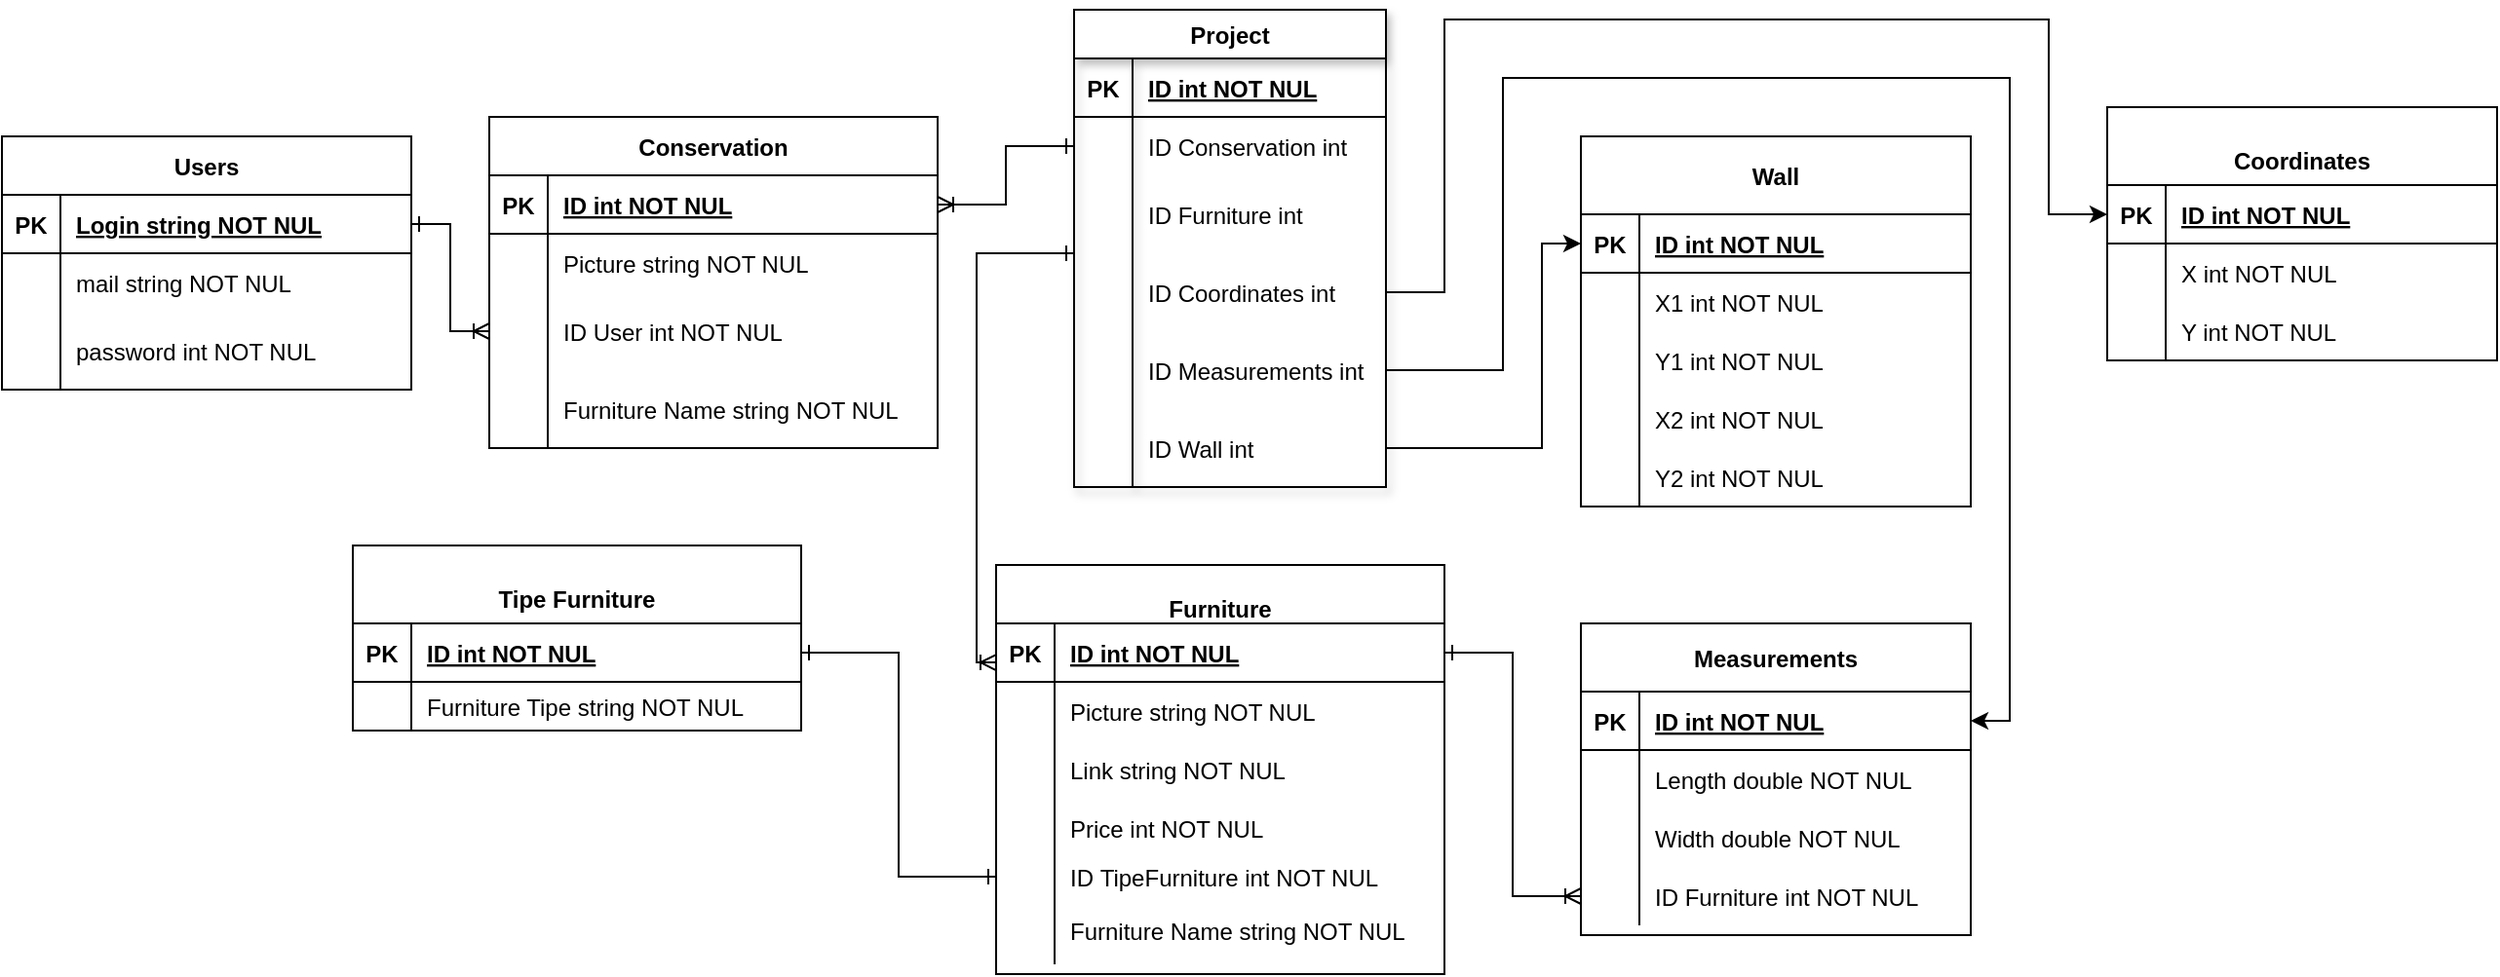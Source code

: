 <mxfile version="14.6.11" type="device"><diagram id="_XAyuAAAo2Tz-1nkAXX3" name="Page-1"><mxGraphModel dx="2310" dy="701" grid="1" gridSize="10" guides="1" tooltips="1" connect="1" arrows="1" fold="1" page="1" pageScale="1" pageWidth="827" pageHeight="1169" math="0" shadow="0"><root><mxCell id="0"/><mxCell id="1" parent="0"/><mxCell id="U6Hxsd1dsE_111uL6ENr-15" value="Project" style="shape=table;startSize=25;container=1;collapsible=1;childLayout=tableLayout;fixedRows=1;rowLines=0;fontStyle=1;align=center;resizeLast=1;shadow=1;" parent="1" vertex="1"><mxGeometry x="-220" y="215" width="160" height="245" as="geometry"><mxRectangle x="-220" y="245" width="70" height="25" as="alternateBounds"/></mxGeometry></mxCell><mxCell id="U6Hxsd1dsE_111uL6ENr-16" value="" style="shape=partialRectangle;collapsible=0;dropTarget=0;pointerEvents=0;fillColor=none;top=0;left=0;bottom=1;right=0;points=[[0,0.5],[1,0.5]];portConstraint=eastwest;" parent="U6Hxsd1dsE_111uL6ENr-15" vertex="1"><mxGeometry y="25" width="160" height="30" as="geometry"/></mxCell><mxCell id="U6Hxsd1dsE_111uL6ENr-17" value="PK" style="shape=partialRectangle;connectable=0;fillColor=none;top=0;left=0;bottom=0;right=0;fontStyle=1;overflow=hidden;" parent="U6Hxsd1dsE_111uL6ENr-16" vertex="1"><mxGeometry width="30.0" height="30" as="geometry"/></mxCell><mxCell id="U6Hxsd1dsE_111uL6ENr-18" value="ID int NOT NUL" style="shape=partialRectangle;connectable=0;fillColor=none;top=0;left=0;bottom=0;right=0;align=left;spacingLeft=6;fontStyle=5;overflow=hidden;" parent="U6Hxsd1dsE_111uL6ENr-16" vertex="1"><mxGeometry x="30.0" width="130.0" height="30" as="geometry"/></mxCell><mxCell id="U6Hxsd1dsE_111uL6ENr-19" value="" style="shape=partialRectangle;collapsible=0;dropTarget=0;pointerEvents=0;fillColor=none;top=0;left=0;bottom=0;right=0;points=[[0,0.5],[1,0.5]];portConstraint=eastwest;" parent="U6Hxsd1dsE_111uL6ENr-15" vertex="1"><mxGeometry y="55" width="160" height="30" as="geometry"/></mxCell><mxCell id="U6Hxsd1dsE_111uL6ENr-20" value="" style="shape=partialRectangle;connectable=0;fillColor=none;top=0;left=0;bottom=0;right=0;editable=1;overflow=hidden;" parent="U6Hxsd1dsE_111uL6ENr-19" vertex="1"><mxGeometry width="30.0" height="30" as="geometry"/></mxCell><mxCell id="U6Hxsd1dsE_111uL6ENr-21" value="ID Сonservation int " style="shape=partialRectangle;connectable=0;fillColor=none;top=0;left=0;bottom=0;right=0;align=left;spacingLeft=6;overflow=hidden;" parent="U6Hxsd1dsE_111uL6ENr-19" vertex="1"><mxGeometry x="30.0" width="130.0" height="30" as="geometry"/></mxCell><mxCell id="U6Hxsd1dsE_111uL6ENr-22" value="" style="shape=partialRectangle;collapsible=0;dropTarget=0;pointerEvents=0;fillColor=none;top=0;left=0;bottom=0;right=0;points=[[0,0.5],[1,0.5]];portConstraint=eastwest;" parent="U6Hxsd1dsE_111uL6ENr-15" vertex="1"><mxGeometry y="85" width="160" height="40" as="geometry"/></mxCell><mxCell id="U6Hxsd1dsE_111uL6ENr-23" value="" style="shape=partialRectangle;connectable=0;fillColor=none;top=0;left=0;bottom=0;right=0;editable=1;overflow=hidden;" parent="U6Hxsd1dsE_111uL6ENr-22" vertex="1"><mxGeometry width="30.0" height="40" as="geometry"/></mxCell><mxCell id="U6Hxsd1dsE_111uL6ENr-24" value="ID Furniture int " style="shape=partialRectangle;connectable=0;fillColor=none;top=0;left=0;bottom=0;right=0;align=left;spacingLeft=6;overflow=hidden;" parent="U6Hxsd1dsE_111uL6ENr-22" vertex="1"><mxGeometry x="30.0" width="130.0" height="40" as="geometry"/></mxCell><mxCell id="W2tAGeLaeQ-cPnmrPn_f-36" value="" style="shape=partialRectangle;collapsible=0;dropTarget=0;pointerEvents=0;fillColor=none;top=0;left=0;bottom=0;right=0;points=[[0,0.5],[1,0.5]];portConstraint=eastwest;" vertex="1" parent="U6Hxsd1dsE_111uL6ENr-15"><mxGeometry y="125" width="160" height="40" as="geometry"/></mxCell><mxCell id="W2tAGeLaeQ-cPnmrPn_f-37" value="" style="shape=partialRectangle;connectable=0;fillColor=none;top=0;left=0;bottom=0;right=0;editable=1;overflow=hidden;" vertex="1" parent="W2tAGeLaeQ-cPnmrPn_f-36"><mxGeometry width="30" height="40" as="geometry"/></mxCell><mxCell id="W2tAGeLaeQ-cPnmrPn_f-38" value="ID Сoordinates int" style="shape=partialRectangle;connectable=0;fillColor=none;top=0;left=0;bottom=0;right=0;align=left;spacingLeft=6;overflow=hidden;" vertex="1" parent="W2tAGeLaeQ-cPnmrPn_f-36"><mxGeometry x="30" width="130" height="40" as="geometry"/></mxCell><mxCell id="U6Hxsd1dsE_111uL6ENr-25" value="" style="shape=partialRectangle;collapsible=0;dropTarget=0;pointerEvents=0;fillColor=none;top=0;left=0;bottom=0;right=0;points=[[0,0.5],[1,0.5]];portConstraint=eastwest;" parent="U6Hxsd1dsE_111uL6ENr-15" vertex="1"><mxGeometry y="165" width="160" height="40" as="geometry"/></mxCell><mxCell id="U6Hxsd1dsE_111uL6ENr-26" value="" style="shape=partialRectangle;connectable=0;fillColor=none;top=0;left=0;bottom=0;right=0;editable=1;overflow=hidden;" parent="U6Hxsd1dsE_111uL6ENr-25" vertex="1"><mxGeometry width="30.0" height="40" as="geometry"/></mxCell><mxCell id="U6Hxsd1dsE_111uL6ENr-27" value="ID Measurements int" style="shape=partialRectangle;connectable=0;fillColor=none;top=0;left=0;bottom=0;right=0;align=left;spacingLeft=6;overflow=hidden;" parent="U6Hxsd1dsE_111uL6ENr-25" vertex="1"><mxGeometry x="30.0" width="130.0" height="40" as="geometry"/></mxCell><mxCell id="U6Hxsd1dsE_111uL6ENr-87" value="" style="shape=partialRectangle;collapsible=0;dropTarget=0;pointerEvents=0;fillColor=none;top=0;left=0;bottom=0;right=0;points=[[0,0.5],[1,0.5]];portConstraint=eastwest;" parent="U6Hxsd1dsE_111uL6ENr-15" vertex="1"><mxGeometry y="205" width="160" height="40" as="geometry"/></mxCell><mxCell id="U6Hxsd1dsE_111uL6ENr-88" value="" style="shape=partialRectangle;connectable=0;fillColor=none;top=0;left=0;bottom=0;right=0;editable=1;overflow=hidden;" parent="U6Hxsd1dsE_111uL6ENr-87" vertex="1"><mxGeometry width="30" height="40" as="geometry"/></mxCell><mxCell id="U6Hxsd1dsE_111uL6ENr-89" value="ID Wall int" style="shape=partialRectangle;connectable=0;fillColor=none;top=0;left=0;bottom=0;right=0;align=left;spacingLeft=6;overflow=hidden;" parent="U6Hxsd1dsE_111uL6ENr-87" vertex="1"><mxGeometry x="30" width="130" height="40" as="geometry"/></mxCell><mxCell id="899BhyyL_VmrjB6hRSoe-6" value="Users" style="shape=table;startSize=30;container=1;collapsible=1;childLayout=tableLayout;fixedRows=1;rowLines=0;fontStyle=1;align=center;resizeLast=1;" parent="1" vertex="1"><mxGeometry x="-770" y="280" width="210" height="130" as="geometry"/></mxCell><mxCell id="899BhyyL_VmrjB6hRSoe-7" value="" style="shape=partialRectangle;collapsible=0;dropTarget=0;pointerEvents=0;fillColor=none;top=0;left=0;bottom=1;right=0;points=[[0,0.5],[1,0.5]];portConstraint=eastwest;" parent="899BhyyL_VmrjB6hRSoe-6" vertex="1"><mxGeometry y="30" width="210" height="30" as="geometry"/></mxCell><mxCell id="899BhyyL_VmrjB6hRSoe-8" value="PK" style="shape=partialRectangle;connectable=0;fillColor=none;top=0;left=0;bottom=0;right=0;fontStyle=1;overflow=hidden;" parent="899BhyyL_VmrjB6hRSoe-7" vertex="1"><mxGeometry width="30" height="30" as="geometry"/></mxCell><mxCell id="899BhyyL_VmrjB6hRSoe-9" value="Login string NOT NUL" style="shape=partialRectangle;connectable=0;fillColor=none;top=0;left=0;bottom=0;right=0;align=left;spacingLeft=6;fontStyle=5;overflow=hidden;" parent="899BhyyL_VmrjB6hRSoe-7" vertex="1"><mxGeometry x="30" width="180" height="30" as="geometry"/></mxCell><mxCell id="899BhyyL_VmrjB6hRSoe-10" value="" style="shape=partialRectangle;collapsible=0;dropTarget=0;pointerEvents=0;fillColor=none;top=0;left=0;bottom=0;right=0;points=[[0,0.5],[1,0.5]];portConstraint=eastwest;" parent="899BhyyL_VmrjB6hRSoe-6" vertex="1"><mxGeometry y="60" width="210" height="30" as="geometry"/></mxCell><mxCell id="899BhyyL_VmrjB6hRSoe-11" value="" style="shape=partialRectangle;connectable=0;fillColor=none;top=0;left=0;bottom=0;right=0;editable=1;overflow=hidden;" parent="899BhyyL_VmrjB6hRSoe-10" vertex="1"><mxGeometry width="30" height="30" as="geometry"/></mxCell><mxCell id="899BhyyL_VmrjB6hRSoe-12" value="mail string NOT NUL" style="shape=partialRectangle;connectable=0;fillColor=none;top=0;left=0;bottom=0;right=0;align=left;spacingLeft=6;overflow=hidden;" parent="899BhyyL_VmrjB6hRSoe-10" vertex="1"><mxGeometry x="30" width="180" height="30" as="geometry"/></mxCell><mxCell id="899BhyyL_VmrjB6hRSoe-153" value="" style="shape=partialRectangle;collapsible=0;dropTarget=0;pointerEvents=0;fillColor=none;top=0;left=0;bottom=0;right=0;points=[[0,0.5],[1,0.5]];portConstraint=eastwest;" parent="899BhyyL_VmrjB6hRSoe-6" vertex="1"><mxGeometry y="90" width="210" height="40" as="geometry"/></mxCell><mxCell id="899BhyyL_VmrjB6hRSoe-154" value="" style="shape=partialRectangle;connectable=0;fillColor=none;top=0;left=0;bottom=0;right=0;editable=1;overflow=hidden;" parent="899BhyyL_VmrjB6hRSoe-153" vertex="1"><mxGeometry width="30" height="40" as="geometry"/></mxCell><mxCell id="899BhyyL_VmrjB6hRSoe-155" value="password int NOT NUL" style="shape=partialRectangle;connectable=0;fillColor=none;top=0;left=0;bottom=0;right=0;align=left;spacingLeft=6;overflow=hidden;" parent="899BhyyL_VmrjB6hRSoe-153" vertex="1"><mxGeometry x="30" width="180" height="40" as="geometry"/></mxCell><mxCell id="899BhyyL_VmrjB6hRSoe-33" value="" style="shape=partialRectangle;collapsible=0;dropTarget=0;pointerEvents=0;fillColor=none;top=0;left=0;bottom=0;right=0;points=[[0,0.5],[1,0.5]];portConstraint=eastwest;" parent="1" vertex="1"><mxGeometry x="50" y="240" width="180" height="30" as="geometry"/></mxCell><mxCell id="izkROmx9gzyZHs71MVe_-22" value="&#10;Tipe Furniture" style="shape=table;startSize=40;container=1;collapsible=1;childLayout=tableLayout;fixedRows=1;rowLines=0;fontStyle=1;align=center;resizeLast=1;" parent="1" vertex="1"><mxGeometry x="-590" y="490" width="230" height="95" as="geometry"/></mxCell><mxCell id="izkROmx9gzyZHs71MVe_-23" value="" style="shape=partialRectangle;collapsible=0;dropTarget=0;pointerEvents=0;fillColor=none;top=0;left=0;bottom=1;right=0;points=[[0,0.5],[1,0.5]];portConstraint=eastwest;" parent="izkROmx9gzyZHs71MVe_-22" vertex="1"><mxGeometry y="40" width="230" height="30" as="geometry"/></mxCell><mxCell id="izkROmx9gzyZHs71MVe_-24" value="PK" style="shape=partialRectangle;connectable=0;fillColor=none;top=0;left=0;bottom=0;right=0;fontStyle=1;overflow=hidden;" parent="izkROmx9gzyZHs71MVe_-23" vertex="1"><mxGeometry width="30" height="30" as="geometry"/></mxCell><mxCell id="izkROmx9gzyZHs71MVe_-25" value="ID int NOT NUL" style="shape=partialRectangle;connectable=0;fillColor=none;top=0;left=0;bottom=0;right=0;align=left;spacingLeft=6;fontStyle=5;overflow=hidden;" parent="izkROmx9gzyZHs71MVe_-23" vertex="1"><mxGeometry x="30" width="200" height="30" as="geometry"/></mxCell><mxCell id="izkROmx9gzyZHs71MVe_-26" value="" style="shape=partialRectangle;collapsible=0;dropTarget=0;pointerEvents=0;fillColor=none;top=0;left=0;bottom=0;right=0;points=[[0,0.5],[1,0.5]];portConstraint=eastwest;" parent="izkROmx9gzyZHs71MVe_-22" vertex="1"><mxGeometry y="70" width="230" height="25" as="geometry"/></mxCell><mxCell id="izkROmx9gzyZHs71MVe_-27" value="" style="shape=partialRectangle;connectable=0;fillColor=none;top=0;left=0;bottom=0;right=0;editable=1;overflow=hidden;" parent="izkROmx9gzyZHs71MVe_-26" vertex="1"><mxGeometry width="30" height="25" as="geometry"/></mxCell><mxCell id="izkROmx9gzyZHs71MVe_-28" value="Furniture Tipe string NOT NUL" style="shape=partialRectangle;connectable=0;fillColor=none;top=0;left=0;bottom=0;right=0;align=left;spacingLeft=6;overflow=hidden;" parent="izkROmx9gzyZHs71MVe_-26" vertex="1"><mxGeometry x="30" width="200" height="25" as="geometry"/></mxCell><mxCell id="izkROmx9gzyZHs71MVe_-48" value="" style="shape=partialRectangle;connectable=0;fillColor=none;top=0;left=0;bottom=0;right=0;editable=1;overflow=hidden;" parent="1" vertex="1"><mxGeometry x="100" y="555" width="25.714" height="30" as="geometry"/></mxCell><mxCell id="izkROmx9gzyZHs71MVe_-49" value="&lt;br&gt;Furniture" style="shape=table;startSize=30;container=1;collapsible=1;childLayout=tableLayout;fixedRows=1;rowLines=0;fontStyle=1;align=center;resizeLast=1;whiteSpace=wrap;html=1;" parent="1" vertex="1"><mxGeometry x="-260" y="500" width="230" height="210" as="geometry"/></mxCell><mxCell id="izkROmx9gzyZHs71MVe_-50" value="" style="shape=partialRectangle;collapsible=0;dropTarget=0;pointerEvents=0;fillColor=none;top=0;left=0;bottom=1;right=0;points=[[0,0.5],[1,0.5]];portConstraint=eastwest;" parent="izkROmx9gzyZHs71MVe_-49" vertex="1"><mxGeometry y="30" width="230" height="30" as="geometry"/></mxCell><mxCell id="izkROmx9gzyZHs71MVe_-51" value="PK" style="shape=partialRectangle;connectable=0;fillColor=none;top=0;left=0;bottom=0;right=0;fontStyle=1;overflow=hidden;" parent="izkROmx9gzyZHs71MVe_-50" vertex="1"><mxGeometry width="30" height="30" as="geometry"/></mxCell><mxCell id="izkROmx9gzyZHs71MVe_-52" value="ID int NOT NUL" style="shape=partialRectangle;connectable=0;fillColor=none;top=0;left=0;bottom=0;right=0;align=left;spacingLeft=6;fontStyle=5;overflow=hidden;" parent="izkROmx9gzyZHs71MVe_-50" vertex="1"><mxGeometry x="30" width="200" height="30" as="geometry"/></mxCell><mxCell id="izkROmx9gzyZHs71MVe_-53" value="" style="shape=partialRectangle;collapsible=0;dropTarget=0;pointerEvents=0;fillColor=none;top=0;left=0;bottom=0;right=0;points=[[0,0.5],[1,0.5]];portConstraint=eastwest;" parent="izkROmx9gzyZHs71MVe_-49" vertex="1"><mxGeometry y="60" width="230" height="30" as="geometry"/></mxCell><mxCell id="izkROmx9gzyZHs71MVe_-54" value="" style="shape=partialRectangle;connectable=0;fillColor=none;top=0;left=0;bottom=0;right=0;editable=1;overflow=hidden;" parent="izkROmx9gzyZHs71MVe_-53" vertex="1"><mxGeometry width="30" height="30" as="geometry"/></mxCell><mxCell id="izkROmx9gzyZHs71MVe_-55" value="Picture string NOT NUL" style="shape=partialRectangle;connectable=0;fillColor=none;top=0;left=0;bottom=0;right=0;align=left;spacingLeft=6;overflow=hidden;" parent="izkROmx9gzyZHs71MVe_-53" vertex="1"><mxGeometry x="30" width="200" height="30" as="geometry"/></mxCell><mxCell id="izkROmx9gzyZHs71MVe_-56" value="" style="shape=partialRectangle;collapsible=0;dropTarget=0;pointerEvents=0;fillColor=none;top=0;left=0;bottom=0;right=0;points=[[0,0.5],[1,0.5]];portConstraint=eastwest;" parent="izkROmx9gzyZHs71MVe_-49" vertex="1"><mxGeometry y="90" width="230" height="30" as="geometry"/></mxCell><mxCell id="izkROmx9gzyZHs71MVe_-57" value="" style="shape=partialRectangle;connectable=0;fillColor=none;top=0;left=0;bottom=0;right=0;editable=1;overflow=hidden;" parent="izkROmx9gzyZHs71MVe_-56" vertex="1"><mxGeometry width="30" height="30" as="geometry"/></mxCell><mxCell id="izkROmx9gzyZHs71MVe_-58" value="Link string NOT NUL" style="shape=partialRectangle;connectable=0;fillColor=none;top=0;left=0;bottom=0;right=0;align=left;spacingLeft=6;overflow=hidden;" parent="izkROmx9gzyZHs71MVe_-56" vertex="1"><mxGeometry x="30" width="200" height="30" as="geometry"/></mxCell><mxCell id="izkROmx9gzyZHs71MVe_-59" value="" style="shape=partialRectangle;collapsible=0;dropTarget=0;pointerEvents=0;fillColor=none;top=0;left=0;bottom=0;right=0;points=[[0,0.5],[1,0.5]];portConstraint=eastwest;" parent="izkROmx9gzyZHs71MVe_-49" vertex="1"><mxGeometry y="120" width="230" height="30" as="geometry"/></mxCell><mxCell id="izkROmx9gzyZHs71MVe_-60" value="" style="shape=partialRectangle;connectable=0;fillColor=none;top=0;left=0;bottom=0;right=0;editable=1;overflow=hidden;" parent="izkROmx9gzyZHs71MVe_-59" vertex="1"><mxGeometry width="30" height="30" as="geometry"/></mxCell><mxCell id="izkROmx9gzyZHs71MVe_-61" value="Price int NOT NUL" style="shape=partialRectangle;connectable=0;fillColor=none;top=0;left=0;bottom=0;right=0;align=left;spacingLeft=6;overflow=hidden;" parent="izkROmx9gzyZHs71MVe_-59" vertex="1"><mxGeometry x="30" width="200" height="30" as="geometry"/></mxCell><mxCell id="izkROmx9gzyZHs71MVe_-82" value="" style="shape=partialRectangle;collapsible=0;dropTarget=0;pointerEvents=0;fillColor=none;top=0;left=0;bottom=0;right=0;points=[[0,0.5],[1,0.5]];portConstraint=eastwest;" parent="izkROmx9gzyZHs71MVe_-49" vertex="1"><mxGeometry y="150" width="230" height="20" as="geometry"/></mxCell><mxCell id="izkROmx9gzyZHs71MVe_-83" value="" style="shape=partialRectangle;connectable=0;fillColor=none;top=0;left=0;bottom=0;right=0;editable=1;overflow=hidden;" parent="izkROmx9gzyZHs71MVe_-82" vertex="1"><mxGeometry width="30" height="20" as="geometry"/></mxCell><mxCell id="izkROmx9gzyZHs71MVe_-84" value="ID TipeFurniture int NOT NUL" style="shape=partialRectangle;connectable=0;fillColor=none;top=0;left=0;bottom=0;right=0;align=left;spacingLeft=6;overflow=hidden;" parent="izkROmx9gzyZHs71MVe_-82" vertex="1"><mxGeometry x="30" width="200" height="20" as="geometry"/></mxCell><mxCell id="izkROmx9gzyZHs71MVe_-62" value="" style="shape=partialRectangle;collapsible=0;dropTarget=0;pointerEvents=0;fillColor=none;top=0;left=0;bottom=0;right=0;points=[[0,0.5],[1,0.5]];portConstraint=eastwest;" parent="izkROmx9gzyZHs71MVe_-49" vertex="1"><mxGeometry y="170" width="230" height="35" as="geometry"/></mxCell><mxCell id="izkROmx9gzyZHs71MVe_-63" value="" style="shape=partialRectangle;connectable=0;fillColor=none;top=0;left=0;bottom=0;right=0;editable=1;overflow=hidden;" parent="izkROmx9gzyZHs71MVe_-62" vertex="1"><mxGeometry width="30" height="35" as="geometry"/></mxCell><mxCell id="izkROmx9gzyZHs71MVe_-64" value="Furniture Name string NOT NUL" style="shape=partialRectangle;connectable=0;fillColor=none;top=0;left=0;bottom=0;right=0;align=left;spacingLeft=6;overflow=hidden;" parent="izkROmx9gzyZHs71MVe_-62" vertex="1"><mxGeometry x="30" width="200" height="35" as="geometry"/></mxCell><mxCell id="izkROmx9gzyZHs71MVe_-65" value="Measurements" style="shape=table;startSize=35;container=1;collapsible=1;childLayout=tableLayout;fixedRows=1;rowLines=0;fontStyle=1;align=center;resizeLast=1;" parent="1" vertex="1"><mxGeometry x="40" y="530" width="200" height="160" as="geometry"/></mxCell><mxCell id="izkROmx9gzyZHs71MVe_-66" value="" style="shape=partialRectangle;collapsible=0;dropTarget=0;pointerEvents=0;fillColor=none;top=0;left=0;bottom=1;right=0;points=[[0,0.5],[1,0.5]];portConstraint=eastwest;" parent="izkROmx9gzyZHs71MVe_-65" vertex="1"><mxGeometry y="35" width="200" height="30" as="geometry"/></mxCell><mxCell id="izkROmx9gzyZHs71MVe_-67" value="PK" style="shape=partialRectangle;connectable=0;fillColor=none;top=0;left=0;bottom=0;right=0;fontStyle=1;overflow=hidden;" parent="izkROmx9gzyZHs71MVe_-66" vertex="1"><mxGeometry width="30" height="30" as="geometry"/></mxCell><mxCell id="izkROmx9gzyZHs71MVe_-68" value="ID int NOT NUL" style="shape=partialRectangle;connectable=0;fillColor=none;top=0;left=0;bottom=0;right=0;align=left;spacingLeft=6;fontStyle=5;overflow=hidden;" parent="izkROmx9gzyZHs71MVe_-66" vertex="1"><mxGeometry x="30" width="170" height="30" as="geometry"/></mxCell><mxCell id="izkROmx9gzyZHs71MVe_-69" value="" style="shape=partialRectangle;collapsible=0;dropTarget=0;pointerEvents=0;fillColor=none;top=0;left=0;bottom=0;right=0;points=[[0,0.5],[1,0.5]];portConstraint=eastwest;" parent="izkROmx9gzyZHs71MVe_-65" vertex="1"><mxGeometry y="65" width="200" height="30" as="geometry"/></mxCell><mxCell id="izkROmx9gzyZHs71MVe_-70" value="" style="shape=partialRectangle;connectable=0;fillColor=none;top=0;left=0;bottom=0;right=0;editable=1;overflow=hidden;" parent="izkROmx9gzyZHs71MVe_-69" vertex="1"><mxGeometry width="30" height="30" as="geometry"/></mxCell><mxCell id="izkROmx9gzyZHs71MVe_-71" value="Length double NOT NUL" style="shape=partialRectangle;connectable=0;fillColor=none;top=0;left=0;bottom=0;right=0;align=left;spacingLeft=6;overflow=hidden;" parent="izkROmx9gzyZHs71MVe_-69" vertex="1"><mxGeometry x="30" width="170" height="30" as="geometry"/></mxCell><mxCell id="izkROmx9gzyZHs71MVe_-72" value="" style="shape=partialRectangle;collapsible=0;dropTarget=0;pointerEvents=0;fillColor=none;top=0;left=0;bottom=0;right=0;points=[[0,0.5],[1,0.5]];portConstraint=eastwest;" parent="izkROmx9gzyZHs71MVe_-65" vertex="1"><mxGeometry y="95" width="200" height="30" as="geometry"/></mxCell><mxCell id="izkROmx9gzyZHs71MVe_-73" value="" style="shape=partialRectangle;connectable=0;fillColor=none;top=0;left=0;bottom=0;right=0;editable=1;overflow=hidden;" parent="izkROmx9gzyZHs71MVe_-72" vertex="1"><mxGeometry width="30" height="30" as="geometry"/></mxCell><mxCell id="izkROmx9gzyZHs71MVe_-74" value="Width double NOT NUL" style="shape=partialRectangle;connectable=0;fillColor=none;top=0;left=0;bottom=0;right=0;align=left;spacingLeft=6;overflow=hidden;" parent="izkROmx9gzyZHs71MVe_-72" vertex="1"><mxGeometry x="30" width="170" height="30" as="geometry"/></mxCell><mxCell id="izkROmx9gzyZHs71MVe_-76" value="" style="shape=partialRectangle;collapsible=0;dropTarget=0;pointerEvents=0;fillColor=none;top=0;left=0;bottom=0;right=0;points=[[0,0.5],[1,0.5]];portConstraint=eastwest;" parent="izkROmx9gzyZHs71MVe_-65" vertex="1"><mxGeometry y="125" width="200" height="30" as="geometry"/></mxCell><mxCell id="izkROmx9gzyZHs71MVe_-77" value="" style="shape=partialRectangle;connectable=0;fillColor=none;top=0;left=0;bottom=0;right=0;editable=1;overflow=hidden;" parent="izkROmx9gzyZHs71MVe_-76" vertex="1"><mxGeometry width="30" height="30" as="geometry"/></mxCell><mxCell id="izkROmx9gzyZHs71MVe_-78" value="ID Furniture int NOT NUL" style="shape=partialRectangle;connectable=0;fillColor=none;top=0;left=0;bottom=0;right=0;align=left;spacingLeft=6;overflow=hidden;" parent="izkROmx9gzyZHs71MVe_-76" vertex="1"><mxGeometry x="30" width="170" height="30" as="geometry"/></mxCell><mxCell id="izkROmx9gzyZHs71MVe_-79" style="edgeStyle=orthogonalEdgeStyle;rounded=0;orthogonalLoop=1;jettySize=auto;html=1;entryX=1;entryY=0.5;entryDx=0;entryDy=0;startArrow=ERoneToMany;startFill=0;endArrow=ERone;endFill=0;" parent="1" source="izkROmx9gzyZHs71MVe_-76" target="izkROmx9gzyZHs71MVe_-50" edge="1"><mxGeometry relative="1" as="geometry"/></mxCell><mxCell id="izkROmx9gzyZHs71MVe_-88" style="edgeStyle=orthogonalEdgeStyle;rounded=0;orthogonalLoop=1;jettySize=auto;html=1;entryX=1;entryY=0.5;entryDx=0;entryDy=0;startArrow=ERone;startFill=0;endArrow=ERone;endFill=0;" parent="1" source="izkROmx9gzyZHs71MVe_-82" target="izkROmx9gzyZHs71MVe_-23" edge="1"><mxGeometry relative="1" as="geometry"/></mxCell><mxCell id="U6Hxsd1dsE_111uL6ENr-1" value="Сonservation" style="shape=table;startSize=30;container=1;collapsible=1;childLayout=tableLayout;fixedRows=1;rowLines=0;fontStyle=1;align=center;resizeLast=1;" parent="1" vertex="1"><mxGeometry x="-520" y="270" width="230" height="170" as="geometry"/></mxCell><mxCell id="U6Hxsd1dsE_111uL6ENr-2" value="" style="shape=partialRectangle;collapsible=0;dropTarget=0;pointerEvents=0;fillColor=none;top=0;left=0;bottom=1;right=0;points=[[0,0.5],[1,0.5]];portConstraint=eastwest;" parent="U6Hxsd1dsE_111uL6ENr-1" vertex="1"><mxGeometry y="30" width="230" height="30" as="geometry"/></mxCell><mxCell id="U6Hxsd1dsE_111uL6ENr-3" value="PK" style="shape=partialRectangle;connectable=0;fillColor=none;top=0;left=0;bottom=0;right=0;fontStyle=1;overflow=hidden;" parent="U6Hxsd1dsE_111uL6ENr-2" vertex="1"><mxGeometry width="30" height="30" as="geometry"/></mxCell><mxCell id="U6Hxsd1dsE_111uL6ENr-4" value="ID int NOT NUL" style="shape=partialRectangle;connectable=0;fillColor=none;top=0;left=0;bottom=0;right=0;align=left;spacingLeft=6;fontStyle=5;overflow=hidden;" parent="U6Hxsd1dsE_111uL6ENr-2" vertex="1"><mxGeometry x="30" width="200" height="30" as="geometry"/></mxCell><mxCell id="U6Hxsd1dsE_111uL6ENr-5" value="" style="shape=partialRectangle;collapsible=0;dropTarget=0;pointerEvents=0;fillColor=none;top=0;left=0;bottom=0;right=0;points=[[0,0.5],[1,0.5]];portConstraint=eastwest;" parent="U6Hxsd1dsE_111uL6ENr-1" vertex="1"><mxGeometry y="60" width="230" height="30" as="geometry"/></mxCell><mxCell id="U6Hxsd1dsE_111uL6ENr-6" value="" style="shape=partialRectangle;connectable=0;fillColor=none;top=0;left=0;bottom=0;right=0;editable=1;overflow=hidden;" parent="U6Hxsd1dsE_111uL6ENr-5" vertex="1"><mxGeometry width="30" height="30" as="geometry"/></mxCell><mxCell id="U6Hxsd1dsE_111uL6ENr-7" value="Picture string NOT NUL" style="shape=partialRectangle;connectable=0;fillColor=none;top=0;left=0;bottom=0;right=0;align=left;spacingLeft=6;overflow=hidden;" parent="U6Hxsd1dsE_111uL6ENr-5" vertex="1"><mxGeometry x="30" width="200" height="30" as="geometry"/></mxCell><mxCell id="U6Hxsd1dsE_111uL6ENr-8" value="" style="shape=partialRectangle;collapsible=0;dropTarget=0;pointerEvents=0;fillColor=none;top=0;left=0;bottom=0;right=0;points=[[0,0.5],[1,0.5]];portConstraint=eastwest;" parent="U6Hxsd1dsE_111uL6ENr-1" vertex="1"><mxGeometry y="90" width="230" height="40" as="geometry"/></mxCell><mxCell id="U6Hxsd1dsE_111uL6ENr-9" value="" style="shape=partialRectangle;connectable=0;fillColor=none;top=0;left=0;bottom=0;right=0;editable=1;overflow=hidden;" parent="U6Hxsd1dsE_111uL6ENr-8" vertex="1"><mxGeometry width="30" height="40" as="geometry"/></mxCell><mxCell id="U6Hxsd1dsE_111uL6ENr-10" value="ID User int NOT NUL" style="shape=partialRectangle;connectable=0;fillColor=none;top=0;left=0;bottom=0;right=0;align=left;spacingLeft=6;overflow=hidden;" parent="U6Hxsd1dsE_111uL6ENr-8" vertex="1"><mxGeometry x="30" width="200" height="40" as="geometry"/></mxCell><mxCell id="U6Hxsd1dsE_111uL6ENr-12" value="" style="shape=partialRectangle;collapsible=0;dropTarget=0;pointerEvents=0;fillColor=none;top=0;left=0;bottom=0;right=0;points=[[0,0.5],[1,0.5]];portConstraint=eastwest;" parent="U6Hxsd1dsE_111uL6ENr-1" vertex="1"><mxGeometry y="130" width="230" height="40" as="geometry"/></mxCell><mxCell id="U6Hxsd1dsE_111uL6ENr-13" value="" style="shape=partialRectangle;connectable=0;fillColor=none;top=0;left=0;bottom=0;right=0;editable=1;overflow=hidden;" parent="U6Hxsd1dsE_111uL6ENr-12" vertex="1"><mxGeometry width="30" height="40" as="geometry"/></mxCell><mxCell id="U6Hxsd1dsE_111uL6ENr-14" value="Furniture Name string NOT NUL" style="shape=partialRectangle;connectable=0;fillColor=none;top=0;left=0;bottom=0;right=0;align=left;spacingLeft=6;overflow=hidden;" parent="U6Hxsd1dsE_111uL6ENr-12" vertex="1"><mxGeometry x="30" width="200" height="40" as="geometry"/></mxCell><mxCell id="U6Hxsd1dsE_111uL6ENr-11" style="edgeStyle=orthogonalEdgeStyle;rounded=0;orthogonalLoop=1;jettySize=auto;html=1;entryX=1;entryY=0.5;entryDx=0;entryDy=0;startArrow=ERoneToMany;startFill=0;endArrow=ERone;endFill=0;" parent="1" source="U6Hxsd1dsE_111uL6ENr-8" target="899BhyyL_VmrjB6hRSoe-7" edge="1"><mxGeometry relative="1" as="geometry"/></mxCell><mxCell id="U6Hxsd1dsE_111uL6ENr-31" value="" style="shape=partialRectangle;connectable=0;fillColor=none;top=0;left=0;bottom=0;right=0;editable=1;overflow=hidden;" parent="1" vertex="1"><mxGeometry x="100" y="330" width="25.714" height="30" as="geometry"/></mxCell><mxCell id="U6Hxsd1dsE_111uL6ENr-32" value="Wall" style="shape=table;startSize=40;container=1;collapsible=1;childLayout=tableLayout;fixedRows=1;rowLines=0;fontStyle=1;align=center;resizeLast=1;" parent="1" vertex="1"><mxGeometry x="40" y="280" width="200" height="190" as="geometry"/></mxCell><mxCell id="U6Hxsd1dsE_111uL6ENr-33" value="" style="shape=partialRectangle;collapsible=0;dropTarget=0;pointerEvents=0;fillColor=none;top=0;left=0;bottom=1;right=0;points=[[0,0.5],[1,0.5]];portConstraint=eastwest;" parent="U6Hxsd1dsE_111uL6ENr-32" vertex="1"><mxGeometry y="40" width="200" height="30" as="geometry"/></mxCell><mxCell id="U6Hxsd1dsE_111uL6ENr-34" value="PK" style="shape=partialRectangle;connectable=0;fillColor=none;top=0;left=0;bottom=0;right=0;fontStyle=1;overflow=hidden;" parent="U6Hxsd1dsE_111uL6ENr-33" vertex="1"><mxGeometry width="30" height="30" as="geometry"/></mxCell><mxCell id="U6Hxsd1dsE_111uL6ENr-35" value="ID int NOT NUL" style="shape=partialRectangle;connectable=0;fillColor=none;top=0;left=0;bottom=0;right=0;align=left;spacingLeft=6;fontStyle=5;overflow=hidden;" parent="U6Hxsd1dsE_111uL6ENr-33" vertex="1"><mxGeometry x="30" width="170" height="30" as="geometry"/></mxCell><mxCell id="U6Hxsd1dsE_111uL6ENr-36" value="" style="shape=partialRectangle;collapsible=0;dropTarget=0;pointerEvents=0;fillColor=none;top=0;left=0;bottom=0;right=0;points=[[0,0.5],[1,0.5]];portConstraint=eastwest;" parent="U6Hxsd1dsE_111uL6ENr-32" vertex="1"><mxGeometry y="70" width="200" height="30" as="geometry"/></mxCell><mxCell id="U6Hxsd1dsE_111uL6ENr-37" value="" style="shape=partialRectangle;connectable=0;fillColor=none;top=0;left=0;bottom=0;right=0;editable=1;overflow=hidden;" parent="U6Hxsd1dsE_111uL6ENr-36" vertex="1"><mxGeometry width="30" height="30" as="geometry"/></mxCell><mxCell id="U6Hxsd1dsE_111uL6ENr-38" value="X1 int NOT NUL" style="shape=partialRectangle;connectable=0;fillColor=none;top=0;left=0;bottom=0;right=0;align=left;spacingLeft=6;overflow=hidden;" parent="U6Hxsd1dsE_111uL6ENr-36" vertex="1"><mxGeometry x="30" width="170" height="30" as="geometry"/></mxCell><mxCell id="U6Hxsd1dsE_111uL6ENr-39" value="" style="shape=partialRectangle;collapsible=0;dropTarget=0;pointerEvents=0;fillColor=none;top=0;left=0;bottom=0;right=0;points=[[0,0.5],[1,0.5]];portConstraint=eastwest;" parent="U6Hxsd1dsE_111uL6ENr-32" vertex="1"><mxGeometry y="100" width="200" height="30" as="geometry"/></mxCell><mxCell id="U6Hxsd1dsE_111uL6ENr-40" value="&#10;&#10;&lt;span style=&quot;color: rgb(0, 0, 0); font-family: helvetica; font-size: 12px; font-style: normal; font-weight: 400; letter-spacing: normal; text-align: left; text-indent: 0px; text-transform: none; word-spacing: 0px; background-color: rgb(248, 249, 250); display: inline; float: none;&quot;&gt;Price&amp;nbsp;int NOT NUL&lt;/span&gt;&#10;&#10;" style="shape=partialRectangle;connectable=0;fillColor=none;top=0;left=0;bottom=0;right=0;editable=1;overflow=hidden;" parent="U6Hxsd1dsE_111uL6ENr-39" vertex="1"><mxGeometry width="30" height="30" as="geometry"/></mxCell><mxCell id="U6Hxsd1dsE_111uL6ENr-41" value="Y1 int NOT NUL" style="shape=partialRectangle;connectable=0;fillColor=none;top=0;left=0;bottom=0;right=0;align=left;spacingLeft=6;overflow=hidden;" parent="U6Hxsd1dsE_111uL6ENr-39" vertex="1"><mxGeometry x="30" width="170" height="30" as="geometry"/></mxCell><mxCell id="U6Hxsd1dsE_111uL6ENr-42" value="" style="shape=partialRectangle;collapsible=0;dropTarget=0;pointerEvents=0;fillColor=none;top=0;left=0;bottom=0;right=0;points=[[0,0.5],[1,0.5]];portConstraint=eastwest;" parent="U6Hxsd1dsE_111uL6ENr-32" vertex="1"><mxGeometry y="130" width="200" height="30" as="geometry"/></mxCell><mxCell id="U6Hxsd1dsE_111uL6ENr-43" value="" style="shape=partialRectangle;connectable=0;fillColor=none;top=0;left=0;bottom=0;right=0;editable=1;overflow=hidden;" parent="U6Hxsd1dsE_111uL6ENr-42" vertex="1"><mxGeometry width="30" height="30" as="geometry"/></mxCell><mxCell id="U6Hxsd1dsE_111uL6ENr-44" value="X2 int NOT NUL" style="shape=partialRectangle;connectable=0;fillColor=none;top=0;left=0;bottom=0;right=0;align=left;spacingLeft=6;overflow=hidden;" parent="U6Hxsd1dsE_111uL6ENr-42" vertex="1"><mxGeometry x="30" width="170" height="30" as="geometry"/></mxCell><mxCell id="U6Hxsd1dsE_111uL6ENr-45" value="" style="shape=partialRectangle;collapsible=0;dropTarget=0;pointerEvents=0;fillColor=none;top=0;left=0;bottom=0;right=0;points=[[0,0.5],[1,0.5]];portConstraint=eastwest;" parent="U6Hxsd1dsE_111uL6ENr-32" vertex="1"><mxGeometry y="160" width="200" height="30" as="geometry"/></mxCell><mxCell id="U6Hxsd1dsE_111uL6ENr-46" value="" style="shape=partialRectangle;connectable=0;fillColor=none;top=0;left=0;bottom=0;right=0;editable=1;overflow=hidden;" parent="U6Hxsd1dsE_111uL6ENr-45" vertex="1"><mxGeometry width="30" height="30" as="geometry"/></mxCell><mxCell id="U6Hxsd1dsE_111uL6ENr-47" value="Y2 int NOT NUL" style="shape=partialRectangle;connectable=0;fillColor=none;top=0;left=0;bottom=0;right=0;align=left;spacingLeft=6;overflow=hidden;" parent="U6Hxsd1dsE_111uL6ENr-45" vertex="1"><mxGeometry x="30" width="170" height="30" as="geometry"/></mxCell><mxCell id="U6Hxsd1dsE_111uL6ENr-96" style="edgeStyle=orthogonalEdgeStyle;rounded=0;orthogonalLoop=1;jettySize=auto;html=1;entryX=0;entryY=0.667;entryDx=0;entryDy=0;entryPerimeter=0;startArrow=ERone;startFill=0;endArrow=ERoneToMany;endFill=0;" parent="1" source="U6Hxsd1dsE_111uL6ENr-22" target="izkROmx9gzyZHs71MVe_-50" edge="1"><mxGeometry relative="1" as="geometry"><Array as="points"><mxPoint x="-270" y="340"/><mxPoint x="-270" y="550"/></Array></mxGeometry></mxCell><mxCell id="U6Hxsd1dsE_111uL6ENr-97" style="edgeStyle=orthogonalEdgeStyle;rounded=0;orthogonalLoop=1;jettySize=auto;html=1;entryX=1;entryY=0.5;entryDx=0;entryDy=0;startArrow=ERone;startFill=0;endArrow=ERoneToMany;endFill=0;" parent="1" source="U6Hxsd1dsE_111uL6ENr-19" target="U6Hxsd1dsE_111uL6ENr-2" edge="1"><mxGeometry relative="1" as="geometry"/></mxCell><mxCell id="W2tAGeLaeQ-cPnmrPn_f-1" value="" style="shape=partialRectangle;connectable=0;fillColor=none;top=0;left=0;bottom=0;right=0;editable=1;overflow=hidden;" vertex="1" parent="1"><mxGeometry x="370" y="315" width="25.714" height="30" as="geometry"/></mxCell><mxCell id="W2tAGeLaeQ-cPnmrPn_f-2" value="&#10;Сoordinates" style="shape=table;startSize=40;container=1;collapsible=1;childLayout=tableLayout;fixedRows=1;rowLines=0;fontStyle=1;align=center;resizeLast=1;" vertex="1" parent="1"><mxGeometry x="310" y="265" width="200" height="130" as="geometry"/></mxCell><mxCell id="W2tAGeLaeQ-cPnmrPn_f-3" value="" style="shape=partialRectangle;collapsible=0;dropTarget=0;pointerEvents=0;fillColor=none;top=0;left=0;bottom=1;right=0;points=[[0,0.5],[1,0.5]];portConstraint=eastwest;" vertex="1" parent="W2tAGeLaeQ-cPnmrPn_f-2"><mxGeometry y="40" width="200" height="30" as="geometry"/></mxCell><mxCell id="W2tAGeLaeQ-cPnmrPn_f-4" value="PK" style="shape=partialRectangle;connectable=0;fillColor=none;top=0;left=0;bottom=0;right=0;fontStyle=1;overflow=hidden;" vertex="1" parent="W2tAGeLaeQ-cPnmrPn_f-3"><mxGeometry width="30" height="30" as="geometry"/></mxCell><mxCell id="W2tAGeLaeQ-cPnmrPn_f-5" value="ID int NOT NUL" style="shape=partialRectangle;connectable=0;fillColor=none;top=0;left=0;bottom=0;right=0;align=left;spacingLeft=6;fontStyle=5;overflow=hidden;" vertex="1" parent="W2tAGeLaeQ-cPnmrPn_f-3"><mxGeometry x="30" width="170" height="30" as="geometry"/></mxCell><mxCell id="W2tAGeLaeQ-cPnmrPn_f-6" value="" style="shape=partialRectangle;collapsible=0;dropTarget=0;pointerEvents=0;fillColor=none;top=0;left=0;bottom=0;right=0;points=[[0,0.5],[1,0.5]];portConstraint=eastwest;" vertex="1" parent="W2tAGeLaeQ-cPnmrPn_f-2"><mxGeometry y="70" width="200" height="30" as="geometry"/></mxCell><mxCell id="W2tAGeLaeQ-cPnmrPn_f-7" value="" style="shape=partialRectangle;connectable=0;fillColor=none;top=0;left=0;bottom=0;right=0;editable=1;overflow=hidden;" vertex="1" parent="W2tAGeLaeQ-cPnmrPn_f-6"><mxGeometry width="30" height="30" as="geometry"/></mxCell><mxCell id="W2tAGeLaeQ-cPnmrPn_f-8" value="X int NOT NUL" style="shape=partialRectangle;connectable=0;fillColor=none;top=0;left=0;bottom=0;right=0;align=left;spacingLeft=6;overflow=hidden;" vertex="1" parent="W2tAGeLaeQ-cPnmrPn_f-6"><mxGeometry x="30" width="170" height="30" as="geometry"/></mxCell><mxCell id="W2tAGeLaeQ-cPnmrPn_f-9" value="" style="shape=partialRectangle;collapsible=0;dropTarget=0;pointerEvents=0;fillColor=none;top=0;left=0;bottom=0;right=0;points=[[0,0.5],[1,0.5]];portConstraint=eastwest;" vertex="1" parent="W2tAGeLaeQ-cPnmrPn_f-2"><mxGeometry y="100" width="200" height="30" as="geometry"/></mxCell><mxCell id="W2tAGeLaeQ-cPnmrPn_f-10" value="&#10;&#10;&lt;span style=&quot;color: rgb(0, 0, 0); font-family: helvetica; font-size: 12px; font-style: normal; font-weight: 400; letter-spacing: normal; text-align: left; text-indent: 0px; text-transform: none; word-spacing: 0px; background-color: rgb(248, 249, 250); display: inline; float: none;&quot;&gt;Price&amp;nbsp;int NOT NUL&lt;/span&gt;&#10;&#10;" style="shape=partialRectangle;connectable=0;fillColor=none;top=0;left=0;bottom=0;right=0;editable=1;overflow=hidden;" vertex="1" parent="W2tAGeLaeQ-cPnmrPn_f-9"><mxGeometry width="30" height="30" as="geometry"/></mxCell><mxCell id="W2tAGeLaeQ-cPnmrPn_f-11" value="Y int NOT NUL" style="shape=partialRectangle;connectable=0;fillColor=none;top=0;left=0;bottom=0;right=0;align=left;spacingLeft=6;overflow=hidden;" vertex="1" parent="W2tAGeLaeQ-cPnmrPn_f-9"><mxGeometry x="30" width="170" height="30" as="geometry"/></mxCell><mxCell id="W2tAGeLaeQ-cPnmrPn_f-40" style="edgeStyle=orthogonalEdgeStyle;rounded=0;orthogonalLoop=1;jettySize=auto;html=1;entryX=0;entryY=0.5;entryDx=0;entryDy=0;" edge="1" parent="1" source="U6Hxsd1dsE_111uL6ENr-87" target="U6Hxsd1dsE_111uL6ENr-33"><mxGeometry relative="1" as="geometry"><Array as="points"><mxPoint x="20" y="440"/><mxPoint x="20" y="335"/></Array></mxGeometry></mxCell><mxCell id="W2tAGeLaeQ-cPnmrPn_f-41" style="edgeStyle=orthogonalEdgeStyle;rounded=0;orthogonalLoop=1;jettySize=auto;html=1;exitX=1;exitY=0.5;exitDx=0;exitDy=0;entryX=1;entryY=0.5;entryDx=0;entryDy=0;" edge="1" parent="1" source="U6Hxsd1dsE_111uL6ENr-25" target="izkROmx9gzyZHs71MVe_-66"><mxGeometry relative="1" as="geometry"><Array as="points"><mxPoint y="400"/><mxPoint y="250"/><mxPoint x="260" y="250"/><mxPoint x="260" y="580"/></Array></mxGeometry></mxCell><mxCell id="W2tAGeLaeQ-cPnmrPn_f-42" style="edgeStyle=orthogonalEdgeStyle;rounded=0;orthogonalLoop=1;jettySize=auto;html=1;entryX=0;entryY=0.5;entryDx=0;entryDy=0;" edge="1" parent="1" source="W2tAGeLaeQ-cPnmrPn_f-36" target="W2tAGeLaeQ-cPnmrPn_f-3"><mxGeometry relative="1" as="geometry"><mxPoint x="-20" y="180" as="targetPoint"/><Array as="points"><mxPoint x="-30" y="360"/><mxPoint x="-30" y="220"/><mxPoint x="280" y="220"/><mxPoint x="280" y="320"/></Array></mxGeometry></mxCell></root></mxGraphModel></diagram></mxfile>